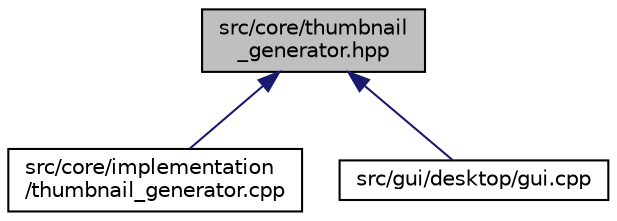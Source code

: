 digraph "src/core/thumbnail_generator.hpp"
{
 // LATEX_PDF_SIZE
  edge [fontname="Helvetica",fontsize="10",labelfontname="Helvetica",labelfontsize="10"];
  node [fontname="Helvetica",fontsize="10",shape=record];
  Node1 [label="src/core/thumbnail\l_generator.hpp",height=0.2,width=0.4,color="black", fillcolor="grey75", style="filled", fontcolor="black",tooltip=" "];
  Node1 -> Node2 [dir="back",color="midnightblue",fontsize="10",style="solid",fontname="Helvetica"];
  Node2 [label="src/core/implementation\l/thumbnail_generator.cpp",height=0.2,width=0.4,color="black", fillcolor="white", style="filled",URL="$thumbnail__generator_8cpp.html",tooltip=" "];
  Node1 -> Node3 [dir="back",color="midnightblue",fontsize="10",style="solid",fontname="Helvetica"];
  Node3 [label="src/gui/desktop/gui.cpp",height=0.2,width=0.4,color="black", fillcolor="white", style="filled",URL="$gui_8cpp.html",tooltip=" "];
}
